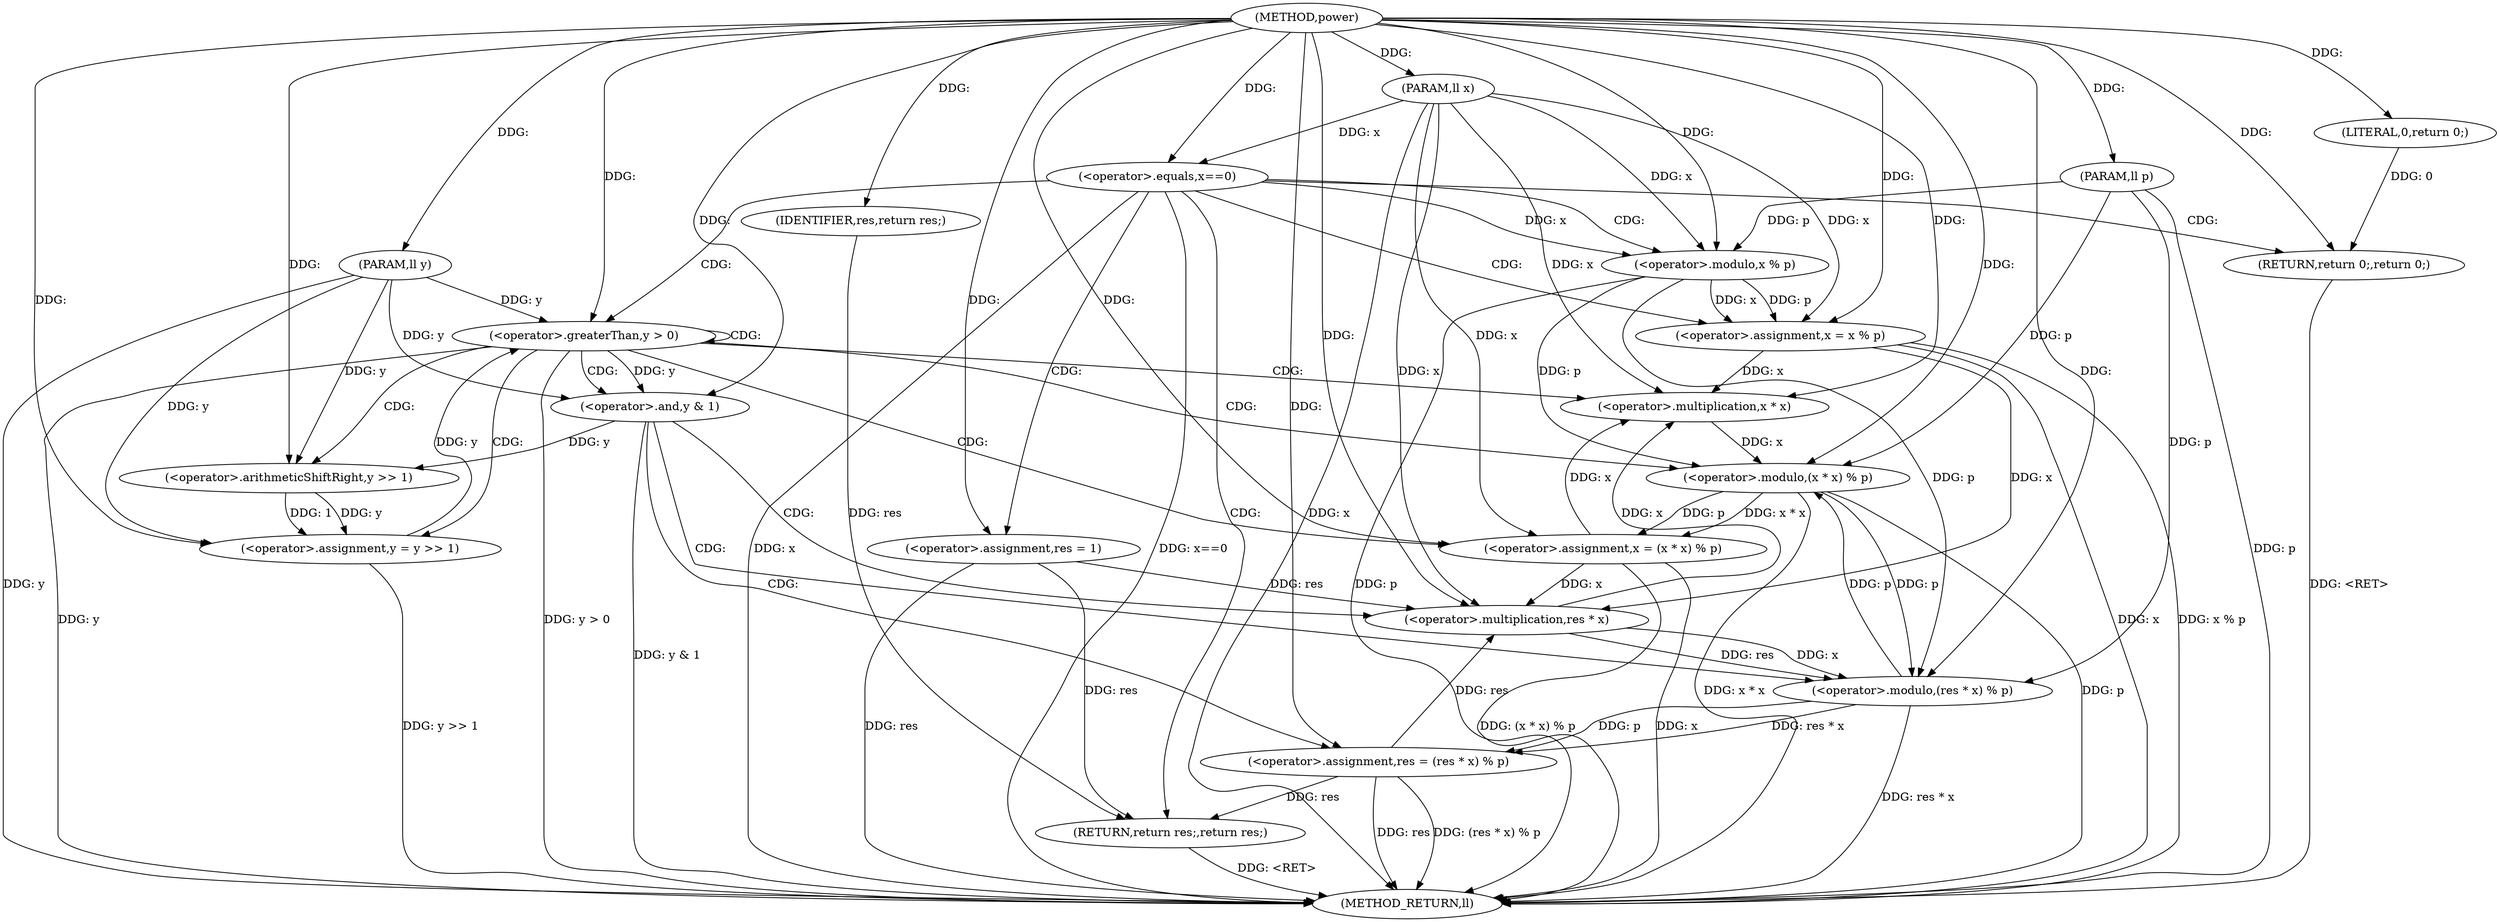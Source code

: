 digraph "power" {  
"1000336" [label = "(METHOD,power)" ]
"1000386" [label = "(METHOD_RETURN,ll)" ]
"1000337" [label = "(PARAM,ll x)" ]
"1000338" [label = "(PARAM,ll y)" ]
"1000339" [label = "(PARAM,ll p)" ]
"1000348" [label = "(<operator>.assignment,res = 1)" ]
"1000351" [label = "(<operator>.assignment,x = x % p)" ]
"1000384" [label = "(RETURN,return res;,return res;)" ]
"1000342" [label = "(<operator>.equals,x==0)" ]
"1000345" [label = "(RETURN,return 0;,return 0;)" ]
"1000357" [label = "(<operator>.greaterThan,y > 0)" ]
"1000385" [label = "(IDENTIFIER,res,return res;)" ]
"1000346" [label = "(LITERAL,0,return 0;)" ]
"1000353" [label = "(<operator>.modulo,x % p)" ]
"1000372" [label = "(<operator>.assignment,y = y >> 1)" ]
"1000377" [label = "(<operator>.assignment,x = (x * x) % p)" ]
"1000362" [label = "(<operator>.and,y & 1)" ]
"1000365" [label = "(<operator>.assignment,res = (res * x) % p)" ]
"1000374" [label = "(<operator>.arithmeticShiftRight,y >> 1)" ]
"1000379" [label = "(<operator>.modulo,(x * x) % p)" ]
"1000367" [label = "(<operator>.modulo,(res * x) % p)" ]
"1000380" [label = "(<operator>.multiplication,x * x)" ]
"1000368" [label = "(<operator>.multiplication,res * x)" ]
  "1000337" -> "1000386"  [ label = "DDG: x"] 
  "1000338" -> "1000386"  [ label = "DDG: y"] 
  "1000339" -> "1000386"  [ label = "DDG: p"] 
  "1000342" -> "1000386"  [ label = "DDG: x"] 
  "1000342" -> "1000386"  [ label = "DDG: x==0"] 
  "1000348" -> "1000386"  [ label = "DDG: res"] 
  "1000351" -> "1000386"  [ label = "DDG: x"] 
  "1000353" -> "1000386"  [ label = "DDG: p"] 
  "1000351" -> "1000386"  [ label = "DDG: x % p"] 
  "1000357" -> "1000386"  [ label = "DDG: y"] 
  "1000357" -> "1000386"  [ label = "DDG: y > 0"] 
  "1000362" -> "1000386"  [ label = "DDG: y & 1"] 
  "1000365" -> "1000386"  [ label = "DDG: res"] 
  "1000367" -> "1000386"  [ label = "DDG: res * x"] 
  "1000365" -> "1000386"  [ label = "DDG: (res * x) % p"] 
  "1000372" -> "1000386"  [ label = "DDG: y >> 1"] 
  "1000377" -> "1000386"  [ label = "DDG: x"] 
  "1000379" -> "1000386"  [ label = "DDG: x * x"] 
  "1000379" -> "1000386"  [ label = "DDG: p"] 
  "1000377" -> "1000386"  [ label = "DDG: (x * x) % p"] 
  "1000384" -> "1000386"  [ label = "DDG: <RET>"] 
  "1000345" -> "1000386"  [ label = "DDG: <RET>"] 
  "1000336" -> "1000337"  [ label = "DDG: "] 
  "1000336" -> "1000338"  [ label = "DDG: "] 
  "1000336" -> "1000339"  [ label = "DDG: "] 
  "1000336" -> "1000348"  [ label = "DDG: "] 
  "1000353" -> "1000351"  [ label = "DDG: p"] 
  "1000353" -> "1000351"  [ label = "DDG: x"] 
  "1000385" -> "1000384"  [ label = "DDG: res"] 
  "1000348" -> "1000384"  [ label = "DDG: res"] 
  "1000365" -> "1000384"  [ label = "DDG: res"] 
  "1000346" -> "1000345"  [ label = "DDG: 0"] 
  "1000336" -> "1000345"  [ label = "DDG: "] 
  "1000337" -> "1000351"  [ label = "DDG: x"] 
  "1000336" -> "1000351"  [ label = "DDG: "] 
  "1000336" -> "1000385"  [ label = "DDG: "] 
  "1000337" -> "1000342"  [ label = "DDG: x"] 
  "1000336" -> "1000342"  [ label = "DDG: "] 
  "1000336" -> "1000346"  [ label = "DDG: "] 
  "1000342" -> "1000353"  [ label = "DDG: x"] 
  "1000337" -> "1000353"  [ label = "DDG: x"] 
  "1000336" -> "1000353"  [ label = "DDG: "] 
  "1000339" -> "1000353"  [ label = "DDG: p"] 
  "1000372" -> "1000357"  [ label = "DDG: y"] 
  "1000338" -> "1000357"  [ label = "DDG: y"] 
  "1000336" -> "1000357"  [ label = "DDG: "] 
  "1000374" -> "1000372"  [ label = "DDG: 1"] 
  "1000374" -> "1000372"  [ label = "DDG: y"] 
  "1000379" -> "1000377"  [ label = "DDG: x * x"] 
  "1000379" -> "1000377"  [ label = "DDG: p"] 
  "1000367" -> "1000365"  [ label = "DDG: p"] 
  "1000367" -> "1000365"  [ label = "DDG: res * x"] 
  "1000338" -> "1000372"  [ label = "DDG: y"] 
  "1000336" -> "1000372"  [ label = "DDG: "] 
  "1000337" -> "1000377"  [ label = "DDG: x"] 
  "1000336" -> "1000377"  [ label = "DDG: "] 
  "1000357" -> "1000362"  [ label = "DDG: y"] 
  "1000338" -> "1000362"  [ label = "DDG: y"] 
  "1000336" -> "1000362"  [ label = "DDG: "] 
  "1000336" -> "1000365"  [ label = "DDG: "] 
  "1000362" -> "1000374"  [ label = "DDG: y"] 
  "1000338" -> "1000374"  [ label = "DDG: y"] 
  "1000336" -> "1000374"  [ label = "DDG: "] 
  "1000380" -> "1000379"  [ label = "DDG: x"] 
  "1000353" -> "1000379"  [ label = "DDG: p"] 
  "1000367" -> "1000379"  [ label = "DDG: p"] 
  "1000339" -> "1000379"  [ label = "DDG: p"] 
  "1000336" -> "1000379"  [ label = "DDG: "] 
  "1000368" -> "1000367"  [ label = "DDG: x"] 
  "1000368" -> "1000367"  [ label = "DDG: res"] 
  "1000353" -> "1000367"  [ label = "DDG: p"] 
  "1000379" -> "1000367"  [ label = "DDG: p"] 
  "1000339" -> "1000367"  [ label = "DDG: p"] 
  "1000336" -> "1000367"  [ label = "DDG: "] 
  "1000351" -> "1000380"  [ label = "DDG: x"] 
  "1000368" -> "1000380"  [ label = "DDG: x"] 
  "1000377" -> "1000380"  [ label = "DDG: x"] 
  "1000337" -> "1000380"  [ label = "DDG: x"] 
  "1000336" -> "1000380"  [ label = "DDG: "] 
  "1000348" -> "1000368"  [ label = "DDG: res"] 
  "1000365" -> "1000368"  [ label = "DDG: res"] 
  "1000336" -> "1000368"  [ label = "DDG: "] 
  "1000351" -> "1000368"  [ label = "DDG: x"] 
  "1000377" -> "1000368"  [ label = "DDG: x"] 
  "1000337" -> "1000368"  [ label = "DDG: x"] 
  "1000342" -> "1000351"  [ label = "CDG: "] 
  "1000342" -> "1000357"  [ label = "CDG: "] 
  "1000342" -> "1000348"  [ label = "CDG: "] 
  "1000342" -> "1000345"  [ label = "CDG: "] 
  "1000342" -> "1000353"  [ label = "CDG: "] 
  "1000342" -> "1000384"  [ label = "CDG: "] 
  "1000357" -> "1000377"  [ label = "CDG: "] 
  "1000357" -> "1000380"  [ label = "CDG: "] 
  "1000357" -> "1000357"  [ label = "CDG: "] 
  "1000357" -> "1000379"  [ label = "CDG: "] 
  "1000357" -> "1000362"  [ label = "CDG: "] 
  "1000357" -> "1000374"  [ label = "CDG: "] 
  "1000357" -> "1000372"  [ label = "CDG: "] 
  "1000362" -> "1000367"  [ label = "CDG: "] 
  "1000362" -> "1000365"  [ label = "CDG: "] 
  "1000362" -> "1000368"  [ label = "CDG: "] 
}
